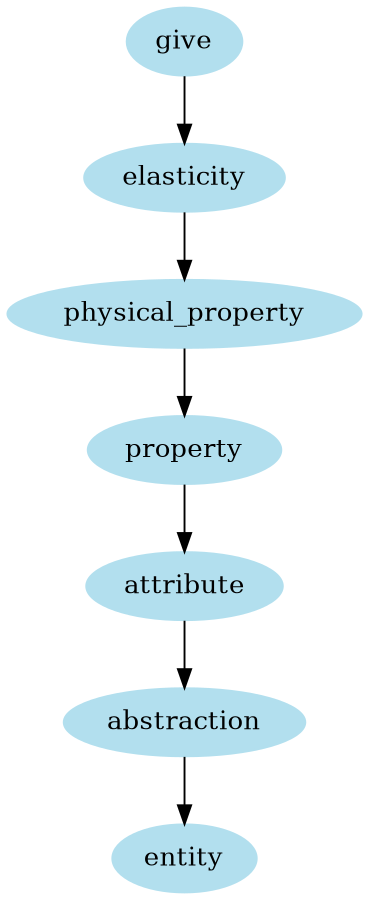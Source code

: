 digraph unix {
	node [color=lightblue2 style=filled]
	size="6,6"
	give -> elasticity
	elasticity -> physical_property
	physical_property -> property
	property -> attribute
	attribute -> abstraction
	abstraction -> entity
}
